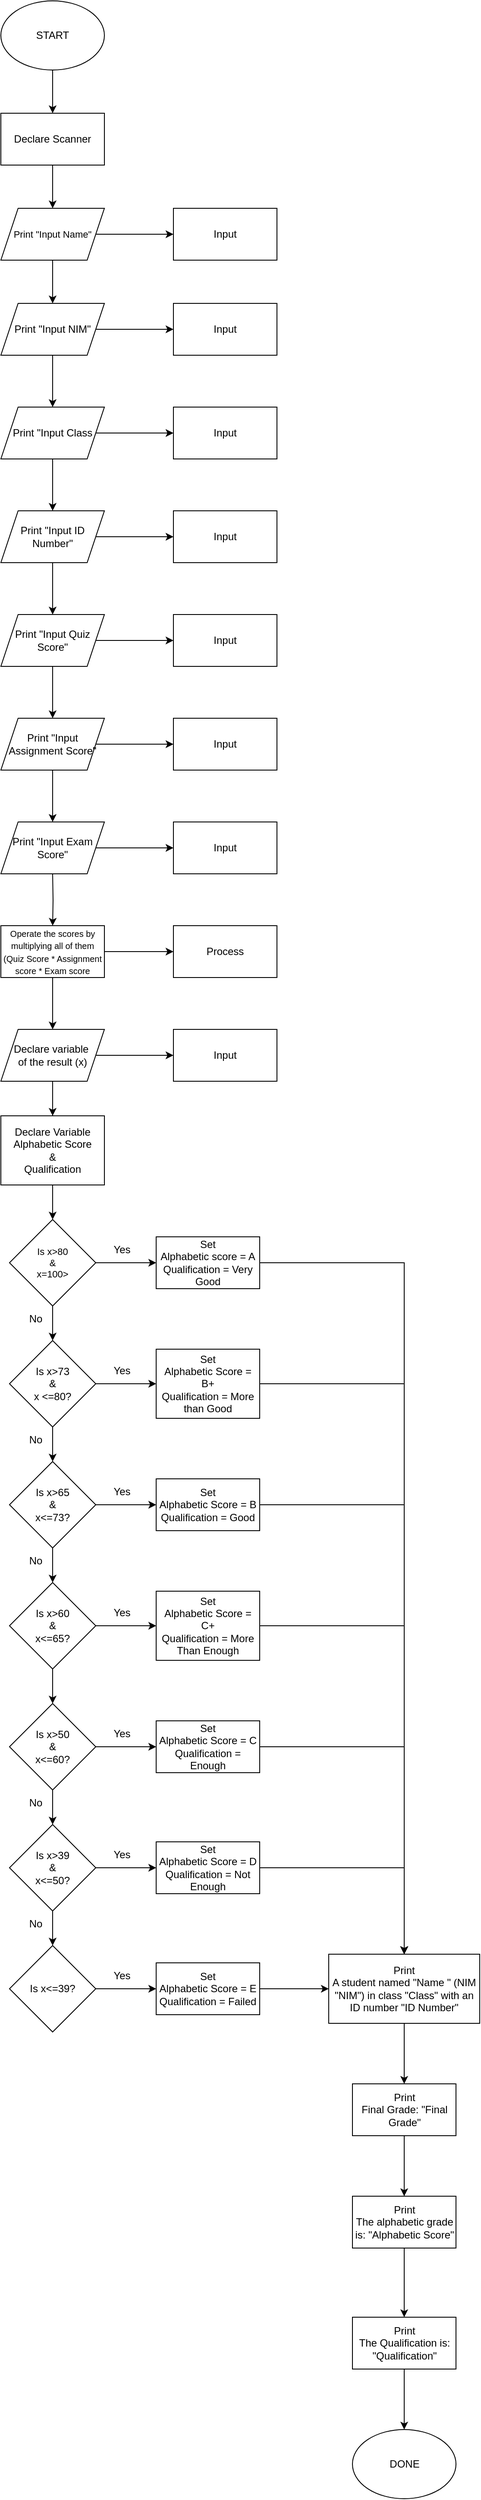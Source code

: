 <mxfile version="24.7.16">
  <diagram name="Page-1" id="ZqWvffdw68QdWxJyanjV">
    <mxGraphModel dx="798" dy="897" grid="1" gridSize="10" guides="1" tooltips="1" connect="1" arrows="1" fold="1" page="1" pageScale="1" pageWidth="850" pageHeight="1100" math="0" shadow="0">
      <root>
        <mxCell id="0" />
        <mxCell id="1" parent="0" />
        <mxCell id="GIsVJO59LhnoSm2gZh34-3" value="" style="edgeStyle=orthogonalEdgeStyle;rounded=0;orthogonalLoop=1;jettySize=auto;html=1;" parent="1" source="GIsVJO59LhnoSm2gZh34-1" target="GIsVJO59LhnoSm2gZh34-2" edge="1">
          <mxGeometry relative="1" as="geometry" />
        </mxCell>
        <mxCell id="GIsVJO59LhnoSm2gZh34-1" value="START" style="ellipse;whiteSpace=wrap;html=1;" parent="1" vertex="1">
          <mxGeometry x="365" y="10" width="120" height="80" as="geometry" />
        </mxCell>
        <mxCell id="GIsVJO59LhnoSm2gZh34-5" value="" style="edgeStyle=orthogonalEdgeStyle;rounded=0;orthogonalLoop=1;jettySize=auto;html=1;" parent="1" source="GIsVJO59LhnoSm2gZh34-2" edge="1">
          <mxGeometry relative="1" as="geometry">
            <mxPoint x="425" y="250" as="targetPoint" />
          </mxGeometry>
        </mxCell>
        <mxCell id="GIsVJO59LhnoSm2gZh34-2" value="Declare Scanner" style="whiteSpace=wrap;html=1;glass=0;" parent="1" vertex="1">
          <mxGeometry x="365" y="140" width="120" height="60" as="geometry" />
        </mxCell>
        <mxCell id="GIsVJO59LhnoSm2gZh34-7" value="" style="edgeStyle=orthogonalEdgeStyle;rounded=0;orthogonalLoop=1;jettySize=auto;html=1;" parent="1" edge="1">
          <mxGeometry relative="1" as="geometry">
            <mxPoint x="425" y="310" as="sourcePoint" />
            <mxPoint x="425" y="360" as="targetPoint" />
          </mxGeometry>
        </mxCell>
        <mxCell id="GIsVJO59LhnoSm2gZh34-9" value="" style="edgeStyle=orthogonalEdgeStyle;rounded=0;orthogonalLoop=1;jettySize=auto;html=1;" parent="1" edge="1">
          <mxGeometry relative="1" as="geometry">
            <mxPoint x="425" y="420" as="sourcePoint" />
            <mxPoint x="425" y="480" as="targetPoint" />
          </mxGeometry>
        </mxCell>
        <mxCell id="GIsVJO59LhnoSm2gZh34-11" value="" style="edgeStyle=orthogonalEdgeStyle;rounded=0;orthogonalLoop=1;jettySize=auto;html=1;" parent="1" edge="1">
          <mxGeometry relative="1" as="geometry">
            <mxPoint x="425" y="540" as="sourcePoint" />
            <mxPoint x="425" y="600" as="targetPoint" />
          </mxGeometry>
        </mxCell>
        <mxCell id="GIsVJO59LhnoSm2gZh34-13" value="" style="edgeStyle=orthogonalEdgeStyle;rounded=0;orthogonalLoop=1;jettySize=auto;html=1;" parent="1" edge="1">
          <mxGeometry relative="1" as="geometry">
            <mxPoint x="425" y="660" as="sourcePoint" />
            <mxPoint x="425" y="720" as="targetPoint" />
          </mxGeometry>
        </mxCell>
        <mxCell id="GIsVJO59LhnoSm2gZh34-15" value="" style="edgeStyle=orthogonalEdgeStyle;rounded=0;orthogonalLoop=1;jettySize=auto;html=1;" parent="1" edge="1">
          <mxGeometry relative="1" as="geometry">
            <mxPoint x="425" y="780" as="sourcePoint" />
            <mxPoint x="425" y="840" as="targetPoint" />
          </mxGeometry>
        </mxCell>
        <mxCell id="GIsVJO59LhnoSm2gZh34-17" value="" style="edgeStyle=orthogonalEdgeStyle;rounded=0;orthogonalLoop=1;jettySize=auto;html=1;" parent="1" edge="1">
          <mxGeometry relative="1" as="geometry">
            <mxPoint x="425" y="900" as="sourcePoint" />
            <mxPoint x="425" y="960" as="targetPoint" />
          </mxGeometry>
        </mxCell>
        <mxCell id="GIsVJO59LhnoSm2gZh34-21" value="" style="edgeStyle=orthogonalEdgeStyle;rounded=0;orthogonalLoop=1;jettySize=auto;html=1;" parent="1" target="GIsVJO59LhnoSm2gZh34-20" edge="1">
          <mxGeometry relative="1" as="geometry">
            <mxPoint x="425" y="1020" as="sourcePoint" />
          </mxGeometry>
        </mxCell>
        <mxCell id="GIsVJO59LhnoSm2gZh34-47" value="" style="edgeStyle=orthogonalEdgeStyle;rounded=0;orthogonalLoop=1;jettySize=auto;html=1;" parent="1" source="GIsVJO59LhnoSm2gZh34-20" target="GIsVJO59LhnoSm2gZh34-46" edge="1">
          <mxGeometry relative="1" as="geometry" />
        </mxCell>
        <mxCell id="GIsVJO59LhnoSm2gZh34-49" value="" style="edgeStyle=orthogonalEdgeStyle;rounded=0;orthogonalLoop=1;jettySize=auto;html=1;" parent="1" source="GIsVJO59LhnoSm2gZh34-20" target="GIsVJO59LhnoSm2gZh34-48" edge="1">
          <mxGeometry relative="1" as="geometry" />
        </mxCell>
        <mxCell id="GIsVJO59LhnoSm2gZh34-20" value="&lt;font style=&quot;font-size: 10px;&quot;&gt;Operate the scores by multiplying all of them (Quiz Score * Assignment score * Exam score&lt;/font&gt;" style="whiteSpace=wrap;html=1;" parent="1" vertex="1">
          <mxGeometry x="365" y="1080" width="120" height="60" as="geometry" />
        </mxCell>
        <mxCell id="GIsVJO59LhnoSm2gZh34-33" value="" style="edgeStyle=orthogonalEdgeStyle;rounded=0;orthogonalLoop=1;jettySize=auto;html=1;" parent="1" source="GIsVJO59LhnoSm2gZh34-25" target="GIsVJO59LhnoSm2gZh34-32" edge="1">
          <mxGeometry relative="1" as="geometry" />
        </mxCell>
        <mxCell id="GIsVJO59LhnoSm2gZh34-25" value="&lt;font style=&quot;font-size: 11px;&quot;&gt;Print &quot;Input Name&quot;&lt;/font&gt;" style="shape=parallelogram;perimeter=parallelogramPerimeter;whiteSpace=wrap;html=1;fixedSize=1;" parent="1" vertex="1">
          <mxGeometry x="365" y="250" width="120" height="60" as="geometry" />
        </mxCell>
        <mxCell id="GIsVJO59LhnoSm2gZh34-35" value="" style="edgeStyle=orthogonalEdgeStyle;rounded=0;orthogonalLoop=1;jettySize=auto;html=1;" parent="1" source="GIsVJO59LhnoSm2gZh34-26" target="GIsVJO59LhnoSm2gZh34-34" edge="1">
          <mxGeometry relative="1" as="geometry" />
        </mxCell>
        <mxCell id="GIsVJO59LhnoSm2gZh34-26" value="Print &quot;Input NIM&quot; " style="shape=parallelogram;perimeter=parallelogramPerimeter;whiteSpace=wrap;html=1;fixedSize=1;" parent="1" vertex="1">
          <mxGeometry x="365" y="360" width="120" height="60" as="geometry" />
        </mxCell>
        <mxCell id="GIsVJO59LhnoSm2gZh34-37" value="" style="edgeStyle=orthogonalEdgeStyle;rounded=0;orthogonalLoop=1;jettySize=auto;html=1;" parent="1" source="GIsVJO59LhnoSm2gZh34-27" target="GIsVJO59LhnoSm2gZh34-36" edge="1">
          <mxGeometry relative="1" as="geometry" />
        </mxCell>
        <mxCell id="GIsVJO59LhnoSm2gZh34-27" value="Print &quot;Input Class" style="shape=parallelogram;perimeter=parallelogramPerimeter;whiteSpace=wrap;html=1;fixedSize=1;" parent="1" vertex="1">
          <mxGeometry x="365" y="480" width="120" height="60" as="geometry" />
        </mxCell>
        <mxCell id="GIsVJO59LhnoSm2gZh34-39" value="" style="edgeStyle=orthogonalEdgeStyle;rounded=0;orthogonalLoop=1;jettySize=auto;html=1;" parent="1" source="GIsVJO59LhnoSm2gZh34-28" target="GIsVJO59LhnoSm2gZh34-38" edge="1">
          <mxGeometry relative="1" as="geometry" />
        </mxCell>
        <mxCell id="GIsVJO59LhnoSm2gZh34-28" value="Print &quot;Input ID Number&quot;" style="shape=parallelogram;perimeter=parallelogramPerimeter;whiteSpace=wrap;html=1;fixedSize=1;" parent="1" vertex="1">
          <mxGeometry x="365" y="600" width="120" height="60" as="geometry" />
        </mxCell>
        <mxCell id="GIsVJO59LhnoSm2gZh34-41" value="" style="edgeStyle=orthogonalEdgeStyle;rounded=0;orthogonalLoop=1;jettySize=auto;html=1;" parent="1" source="GIsVJO59LhnoSm2gZh34-29" target="GIsVJO59LhnoSm2gZh34-40" edge="1">
          <mxGeometry relative="1" as="geometry" />
        </mxCell>
        <mxCell id="GIsVJO59LhnoSm2gZh34-29" value="Print &quot;Input Quiz Score&quot;" style="shape=parallelogram;perimeter=parallelogramPerimeter;whiteSpace=wrap;html=1;fixedSize=1;" parent="1" vertex="1">
          <mxGeometry x="365" y="720" width="120" height="60" as="geometry" />
        </mxCell>
        <mxCell id="GIsVJO59LhnoSm2gZh34-43" value="" style="edgeStyle=orthogonalEdgeStyle;rounded=0;orthogonalLoop=1;jettySize=auto;html=1;" parent="1" source="GIsVJO59LhnoSm2gZh34-30" target="GIsVJO59LhnoSm2gZh34-42" edge="1">
          <mxGeometry relative="1" as="geometry" />
        </mxCell>
        <mxCell id="GIsVJO59LhnoSm2gZh34-30" value="&lt;font style=&quot;font-size: 12px;&quot;&gt;Print &quot;Input Assignment Score&quot;&lt;/font&gt;" style="shape=parallelogram;perimeter=parallelogramPerimeter;whiteSpace=wrap;html=1;fixedSize=1;" parent="1" vertex="1">
          <mxGeometry x="365" y="840" width="120" height="60" as="geometry" />
        </mxCell>
        <mxCell id="GIsVJO59LhnoSm2gZh34-45" value="" style="edgeStyle=orthogonalEdgeStyle;rounded=0;orthogonalLoop=1;jettySize=auto;html=1;" parent="1" source="GIsVJO59LhnoSm2gZh34-31" target="GIsVJO59LhnoSm2gZh34-44" edge="1">
          <mxGeometry relative="1" as="geometry" />
        </mxCell>
        <mxCell id="GIsVJO59LhnoSm2gZh34-31" value="Print &quot;Input Exam Score&quot;" style="shape=parallelogram;perimeter=parallelogramPerimeter;whiteSpace=wrap;html=1;fixedSize=1;" parent="1" vertex="1">
          <mxGeometry x="365" y="960" width="120" height="60" as="geometry" />
        </mxCell>
        <mxCell id="GIsVJO59LhnoSm2gZh34-32" value="Input" style="whiteSpace=wrap;html=1;" parent="1" vertex="1">
          <mxGeometry x="565" y="250" width="120" height="60" as="geometry" />
        </mxCell>
        <mxCell id="GIsVJO59LhnoSm2gZh34-34" value="Input" style="whiteSpace=wrap;html=1;" parent="1" vertex="1">
          <mxGeometry x="565" y="360" width="120" height="60" as="geometry" />
        </mxCell>
        <mxCell id="GIsVJO59LhnoSm2gZh34-36" value="Input" style="whiteSpace=wrap;html=1;" parent="1" vertex="1">
          <mxGeometry x="565" y="480" width="120" height="60" as="geometry" />
        </mxCell>
        <mxCell id="GIsVJO59LhnoSm2gZh34-38" value="Input" style="whiteSpace=wrap;html=1;" parent="1" vertex="1">
          <mxGeometry x="565" y="600" width="120" height="60" as="geometry" />
        </mxCell>
        <mxCell id="GIsVJO59LhnoSm2gZh34-40" value="Input" style="whiteSpace=wrap;html=1;" parent="1" vertex="1">
          <mxGeometry x="565" y="720" width="120" height="60" as="geometry" />
        </mxCell>
        <mxCell id="GIsVJO59LhnoSm2gZh34-42" value="Input" style="whiteSpace=wrap;html=1;" parent="1" vertex="1">
          <mxGeometry x="565" y="840" width="120" height="60" as="geometry" />
        </mxCell>
        <mxCell id="GIsVJO59LhnoSm2gZh34-44" value="Input" style="whiteSpace=wrap;html=1;" parent="1" vertex="1">
          <mxGeometry x="565" y="960" width="120" height="60" as="geometry" />
        </mxCell>
        <mxCell id="GIsVJO59LhnoSm2gZh34-46" value="Process" style="whiteSpace=wrap;html=1;" parent="1" vertex="1">
          <mxGeometry x="565" y="1080" width="120" height="60" as="geometry" />
        </mxCell>
        <mxCell id="GIsVJO59LhnoSm2gZh34-51" value="" style="edgeStyle=orthogonalEdgeStyle;rounded=0;orthogonalLoop=1;jettySize=auto;html=1;" parent="1" source="GIsVJO59LhnoSm2gZh34-48" target="GIsVJO59LhnoSm2gZh34-50" edge="1">
          <mxGeometry relative="1" as="geometry" />
        </mxCell>
        <mxCell id="GIsVJO59LhnoSm2gZh34-53" value="" style="edgeStyle=orthogonalEdgeStyle;rounded=0;orthogonalLoop=1;jettySize=auto;html=1;" parent="1" source="GIsVJO59LhnoSm2gZh34-48" target="GIsVJO59LhnoSm2gZh34-52" edge="1">
          <mxGeometry relative="1" as="geometry" />
        </mxCell>
        <mxCell id="GIsVJO59LhnoSm2gZh34-80" value="" style="edgeStyle=orthogonalEdgeStyle;rounded=0;orthogonalLoop=1;jettySize=auto;html=1;" parent="1" source="GIsVJO59LhnoSm2gZh34-48" target="GIsVJO59LhnoSm2gZh34-79" edge="1">
          <mxGeometry relative="1" as="geometry" />
        </mxCell>
        <mxCell id="GIsVJO59LhnoSm2gZh34-48" value="&lt;div&gt;&lt;font style=&quot;font-size: 12px;&quot;&gt;Declare variable&amp;nbsp;&lt;/font&gt;&lt;/div&gt;&lt;div&gt;&lt;font style=&quot;font-size: 12px;&quot;&gt;of the result (x)&lt;/font&gt;&lt;/div&gt;" style="shape=parallelogram;perimeter=parallelogramPerimeter;whiteSpace=wrap;html=1;fixedSize=1;" parent="1" vertex="1">
          <mxGeometry x="365" y="1200" width="120" height="60" as="geometry" />
        </mxCell>
        <mxCell id="GIsVJO59LhnoSm2gZh34-50" value="Input" style="whiteSpace=wrap;html=1;" parent="1" vertex="1">
          <mxGeometry x="565" y="1200" width="120" height="60" as="geometry" />
        </mxCell>
        <mxCell id="GIsVJO59LhnoSm2gZh34-55" value="" style="edgeStyle=orthogonalEdgeStyle;rounded=0;orthogonalLoop=1;jettySize=auto;html=1;" parent="1" source="GIsVJO59LhnoSm2gZh34-52" target="GIsVJO59LhnoSm2gZh34-54" edge="1">
          <mxGeometry relative="1" as="geometry" />
        </mxCell>
        <mxCell id="GIsVJO59LhnoSm2gZh34-74" value="" style="edgeStyle=orthogonalEdgeStyle;rounded=0;orthogonalLoop=1;jettySize=auto;html=1;" parent="1" source="GIsVJO59LhnoSm2gZh34-52" target="GIsVJO59LhnoSm2gZh34-73" edge="1">
          <mxGeometry relative="1" as="geometry" />
        </mxCell>
        <mxCell id="GIsVJO59LhnoSm2gZh34-52" value="&lt;div style=&quot;font-size: 11px;&quot;&gt;&lt;font style=&quot;font-size: 11px;&quot;&gt;Is x&amp;gt;80&lt;/font&gt;&lt;/div&gt;&lt;div style=&quot;font-size: 11px;&quot;&gt;&lt;font style=&quot;font-size: 11px;&quot;&gt;&amp;amp;&lt;/font&gt;&lt;/div&gt;&lt;div style=&quot;font-size: 11px;&quot;&gt;&lt;font style=&quot;font-size: 11px;&quot;&gt;x=100&amp;gt;&lt;br&gt;&lt;/font&gt;&lt;/div&gt;" style="rhombus;whiteSpace=wrap;html=1;" parent="1" vertex="1">
          <mxGeometry x="375" y="1420" width="100" height="100" as="geometry" />
        </mxCell>
        <mxCell id="GIsVJO59LhnoSm2gZh34-57" value="" style="edgeStyle=orthogonalEdgeStyle;rounded=0;orthogonalLoop=1;jettySize=auto;html=1;" parent="1" source="GIsVJO59LhnoSm2gZh34-54" target="GIsVJO59LhnoSm2gZh34-56" edge="1">
          <mxGeometry relative="1" as="geometry" />
        </mxCell>
        <mxCell id="GIsVJO59LhnoSm2gZh34-82" value="" style="edgeStyle=orthogonalEdgeStyle;rounded=0;orthogonalLoop=1;jettySize=auto;html=1;" parent="1" source="GIsVJO59LhnoSm2gZh34-54" target="GIsVJO59LhnoSm2gZh34-81" edge="1">
          <mxGeometry relative="1" as="geometry" />
        </mxCell>
        <mxCell id="GIsVJO59LhnoSm2gZh34-54" value="&lt;div&gt;Is x&amp;gt;73&lt;/div&gt;&lt;div&gt;&amp;amp;&lt;/div&gt;&lt;div&gt;x &amp;lt;=80?&lt;br&gt;&lt;/div&gt;" style="rhombus;whiteSpace=wrap;html=1;" parent="1" vertex="1">
          <mxGeometry x="375" y="1560" width="100" height="100" as="geometry" />
        </mxCell>
        <mxCell id="GIsVJO59LhnoSm2gZh34-59" value="" style="edgeStyle=orthogonalEdgeStyle;rounded=0;orthogonalLoop=1;jettySize=auto;html=1;" parent="1" source="GIsVJO59LhnoSm2gZh34-56" target="GIsVJO59LhnoSm2gZh34-58" edge="1">
          <mxGeometry relative="1" as="geometry" />
        </mxCell>
        <mxCell id="GIsVJO59LhnoSm2gZh34-86" value="" style="edgeStyle=orthogonalEdgeStyle;rounded=0;orthogonalLoop=1;jettySize=auto;html=1;" parent="1" source="GIsVJO59LhnoSm2gZh34-56" target="GIsVJO59LhnoSm2gZh34-85" edge="1">
          <mxGeometry relative="1" as="geometry" />
        </mxCell>
        <mxCell id="GIsVJO59LhnoSm2gZh34-56" value="&lt;div&gt;Is x&amp;gt;65&lt;/div&gt;&lt;div&gt;&amp;amp;&lt;/div&gt;&lt;div&gt;x&amp;lt;=73?&lt;br&gt;&lt;/div&gt;" style="rhombus;whiteSpace=wrap;html=1;" parent="1" vertex="1">
          <mxGeometry x="375" y="1700" width="100" height="100" as="geometry" />
        </mxCell>
        <mxCell id="GIsVJO59LhnoSm2gZh34-61" value="" style="edgeStyle=orthogonalEdgeStyle;rounded=0;orthogonalLoop=1;jettySize=auto;html=1;" parent="1" source="GIsVJO59LhnoSm2gZh34-58" target="GIsVJO59LhnoSm2gZh34-60" edge="1">
          <mxGeometry relative="1" as="geometry" />
        </mxCell>
        <mxCell id="GIsVJO59LhnoSm2gZh34-88" value="" style="edgeStyle=orthogonalEdgeStyle;rounded=0;orthogonalLoop=1;jettySize=auto;html=1;" parent="1" source="GIsVJO59LhnoSm2gZh34-58" target="GIsVJO59LhnoSm2gZh34-87" edge="1">
          <mxGeometry relative="1" as="geometry" />
        </mxCell>
        <mxCell id="GIsVJO59LhnoSm2gZh34-58" value="&lt;div&gt;Is x&amp;gt;60&lt;/div&gt;&lt;div&gt;&amp;amp;&lt;/div&gt;&lt;div&gt;x&amp;lt;=65?&lt;br&gt;&lt;/div&gt;" style="rhombus;whiteSpace=wrap;html=1;" parent="1" vertex="1">
          <mxGeometry x="375" y="1840" width="100" height="100" as="geometry" />
        </mxCell>
        <mxCell id="GIsVJO59LhnoSm2gZh34-65" value="" style="edgeStyle=orthogonalEdgeStyle;rounded=0;orthogonalLoop=1;jettySize=auto;html=1;" parent="1" source="GIsVJO59LhnoSm2gZh34-60" target="GIsVJO59LhnoSm2gZh34-64" edge="1">
          <mxGeometry relative="1" as="geometry" />
        </mxCell>
        <mxCell id="GIsVJO59LhnoSm2gZh34-90" value="" style="edgeStyle=orthogonalEdgeStyle;rounded=0;orthogonalLoop=1;jettySize=auto;html=1;" parent="1" source="GIsVJO59LhnoSm2gZh34-60" target="GIsVJO59LhnoSm2gZh34-89" edge="1">
          <mxGeometry relative="1" as="geometry" />
        </mxCell>
        <mxCell id="GIsVJO59LhnoSm2gZh34-60" value="&lt;div&gt;Is x&amp;gt;50&lt;/div&gt;&lt;div&gt;&amp;amp;&lt;/div&gt;&lt;div&gt;x&amp;lt;=60?&lt;br&gt;&lt;/div&gt;" style="rhombus;whiteSpace=wrap;html=1;" parent="1" vertex="1">
          <mxGeometry x="375" y="1980" width="100" height="100" as="geometry" />
        </mxCell>
        <mxCell id="GIsVJO59LhnoSm2gZh34-67" value="" style="edgeStyle=orthogonalEdgeStyle;rounded=0;orthogonalLoop=1;jettySize=auto;html=1;" parent="1" source="GIsVJO59LhnoSm2gZh34-64" target="GIsVJO59LhnoSm2gZh34-66" edge="1">
          <mxGeometry relative="1" as="geometry" />
        </mxCell>
        <mxCell id="GIsVJO59LhnoSm2gZh34-92" value="" style="edgeStyle=orthogonalEdgeStyle;rounded=0;orthogonalLoop=1;jettySize=auto;html=1;" parent="1" source="GIsVJO59LhnoSm2gZh34-64" target="GIsVJO59LhnoSm2gZh34-91" edge="1">
          <mxGeometry relative="1" as="geometry" />
        </mxCell>
        <mxCell id="GIsVJO59LhnoSm2gZh34-64" value="&lt;div&gt;Is x&amp;gt;39&lt;/div&gt;&lt;div&gt;&amp;amp;&lt;/div&gt;&lt;div&gt;x&amp;lt;=50?&lt;br&gt;&lt;/div&gt;" style="rhombus;whiteSpace=wrap;html=1;" parent="1" vertex="1">
          <mxGeometry x="375" y="2120" width="100" height="100" as="geometry" />
        </mxCell>
        <mxCell id="GIsVJO59LhnoSm2gZh34-84" value="" style="edgeStyle=orthogonalEdgeStyle;rounded=0;orthogonalLoop=1;jettySize=auto;html=1;" parent="1" source="GIsVJO59LhnoSm2gZh34-66" target="GIsVJO59LhnoSm2gZh34-83" edge="1">
          <mxGeometry relative="1" as="geometry" />
        </mxCell>
        <mxCell id="GIsVJO59LhnoSm2gZh34-66" value="Is x&amp;lt;=39?" style="rhombus;whiteSpace=wrap;html=1;" parent="1" vertex="1">
          <mxGeometry x="375" y="2260" width="100" height="100" as="geometry" />
        </mxCell>
        <mxCell id="GIsVJO59LhnoSm2gZh34-68" value="No" style="text;html=1;align=center;verticalAlign=middle;resizable=0;points=[];autosize=1;strokeColor=none;fillColor=none;" parent="1" vertex="1">
          <mxGeometry x="385" y="1520" width="40" height="30" as="geometry" />
        </mxCell>
        <mxCell id="GIsVJO59LhnoSm2gZh34-69" value="No" style="text;html=1;align=center;verticalAlign=middle;resizable=0;points=[];autosize=1;strokeColor=none;fillColor=none;" parent="1" vertex="1">
          <mxGeometry x="385" y="1660" width="40" height="30" as="geometry" />
        </mxCell>
        <mxCell id="GIsVJO59LhnoSm2gZh34-70" value="No" style="text;html=1;align=center;verticalAlign=middle;resizable=0;points=[];autosize=1;strokeColor=none;fillColor=none;" parent="1" vertex="1">
          <mxGeometry x="385" y="1800" width="40" height="30" as="geometry" />
        </mxCell>
        <mxCell id="GIsVJO59LhnoSm2gZh34-71" value="No" style="text;html=1;align=center;verticalAlign=middle;resizable=0;points=[];autosize=1;strokeColor=none;fillColor=none;" parent="1" vertex="1">
          <mxGeometry x="385" y="2080" width="40" height="30" as="geometry" />
        </mxCell>
        <mxCell id="GIsVJO59LhnoSm2gZh34-72" value="No" style="text;html=1;align=center;verticalAlign=middle;resizable=0;points=[];autosize=1;strokeColor=none;fillColor=none;" parent="1" vertex="1">
          <mxGeometry x="385" y="2220" width="40" height="30" as="geometry" />
        </mxCell>
        <mxCell id="GIsVJO59LhnoSm2gZh34-97" style="edgeStyle=orthogonalEdgeStyle;rounded=0;orthogonalLoop=1;jettySize=auto;html=1;entryX=0.5;entryY=0;entryDx=0;entryDy=0;" parent="1" source="GIsVJO59LhnoSm2gZh34-73" target="GIsVJO59LhnoSm2gZh34-95" edge="1">
          <mxGeometry relative="1" as="geometry" />
        </mxCell>
        <mxCell id="GIsVJO59LhnoSm2gZh34-73" value="&lt;div&gt;Set&lt;/div&gt;&lt;div&gt;Alphabetic score = A&lt;/div&gt;&lt;div&gt;Qualification = Very Good&lt;br&gt;&lt;/div&gt;" style="whiteSpace=wrap;html=1;" parent="1" vertex="1">
          <mxGeometry x="545" y="1440" width="120" height="60" as="geometry" />
        </mxCell>
        <mxCell id="GIsVJO59LhnoSm2gZh34-79" value="&lt;div&gt;Declare Variable&lt;/div&gt;&lt;div&gt;Alphabetic Score&lt;br&gt;&amp;amp;&lt;/div&gt;&lt;div&gt;Qualification&lt;br&gt;&lt;/div&gt;" style="whiteSpace=wrap;html=1;" parent="1" vertex="1">
          <mxGeometry x="365" y="1300" width="120" height="80" as="geometry" />
        </mxCell>
        <mxCell id="GIsVJO59LhnoSm2gZh34-98" style="edgeStyle=orthogonalEdgeStyle;rounded=0;orthogonalLoop=1;jettySize=auto;html=1;entryX=0.5;entryY=0;entryDx=0;entryDy=0;" parent="1" source="GIsVJO59LhnoSm2gZh34-81" target="GIsVJO59LhnoSm2gZh34-95" edge="1">
          <mxGeometry relative="1" as="geometry">
            <mxPoint x="830" y="2270" as="targetPoint" />
          </mxGeometry>
        </mxCell>
        <mxCell id="GIsVJO59LhnoSm2gZh34-81" value="&lt;div&gt;Set&lt;/div&gt;&lt;div&gt;Alphabetic Score = B+&lt;/div&gt;&lt;div&gt;Qualification = More than Good&lt;br&gt;&lt;/div&gt;" style="whiteSpace=wrap;html=1;" parent="1" vertex="1">
          <mxGeometry x="545" y="1570" width="120" height="80" as="geometry" />
        </mxCell>
        <mxCell id="GIsVJO59LhnoSm2gZh34-96" value="" style="edgeStyle=orthogonalEdgeStyle;rounded=0;orthogonalLoop=1;jettySize=auto;html=1;" parent="1" source="GIsVJO59LhnoSm2gZh34-83" target="GIsVJO59LhnoSm2gZh34-95" edge="1">
          <mxGeometry relative="1" as="geometry" />
        </mxCell>
        <mxCell id="GIsVJO59LhnoSm2gZh34-83" value="&lt;div&gt;Set&lt;/div&gt;&lt;div&gt;Alphabetic Score = E&lt;/div&gt;&lt;div&gt;Qualification = Failed&lt;br&gt;&lt;/div&gt;" style="whiteSpace=wrap;html=1;" parent="1" vertex="1">
          <mxGeometry x="545" y="2280" width="120" height="60" as="geometry" />
        </mxCell>
        <mxCell id="GIsVJO59LhnoSm2gZh34-99" style="edgeStyle=orthogonalEdgeStyle;rounded=0;orthogonalLoop=1;jettySize=auto;html=1;entryX=0.5;entryY=0;entryDx=0;entryDy=0;" parent="1" source="GIsVJO59LhnoSm2gZh34-85" target="GIsVJO59LhnoSm2gZh34-95" edge="1">
          <mxGeometry relative="1" as="geometry" />
        </mxCell>
        <mxCell id="GIsVJO59LhnoSm2gZh34-85" value="&lt;div&gt;Set&lt;/div&gt;&lt;div&gt;Alphabetic Score = B&lt;/div&gt;&lt;div&gt;Qualification = Good&lt;br&gt;&lt;/div&gt;" style="whiteSpace=wrap;html=1;" parent="1" vertex="1">
          <mxGeometry x="545" y="1720" width="120" height="60" as="geometry" />
        </mxCell>
        <mxCell id="GIsVJO59LhnoSm2gZh34-100" style="edgeStyle=orthogonalEdgeStyle;rounded=0;orthogonalLoop=1;jettySize=auto;html=1;entryX=0.5;entryY=0;entryDx=0;entryDy=0;" parent="1" source="GIsVJO59LhnoSm2gZh34-87" target="GIsVJO59LhnoSm2gZh34-95" edge="1">
          <mxGeometry relative="1" as="geometry">
            <mxPoint x="830" y="2270" as="targetPoint" />
          </mxGeometry>
        </mxCell>
        <mxCell id="GIsVJO59LhnoSm2gZh34-87" value="&lt;div&gt;Set&lt;/div&gt;&lt;div&gt;Alphabetic Score = C+&lt;/div&gt;&lt;div&gt;Qualification = More Than Enough&lt;br&gt;&lt;/div&gt;" style="whiteSpace=wrap;html=1;" parent="1" vertex="1">
          <mxGeometry x="545" y="1850" width="120" height="80" as="geometry" />
        </mxCell>
        <mxCell id="GIsVJO59LhnoSm2gZh34-101" style="edgeStyle=orthogonalEdgeStyle;rounded=0;orthogonalLoop=1;jettySize=auto;html=1;entryX=0.5;entryY=0;entryDx=0;entryDy=0;" parent="1" source="GIsVJO59LhnoSm2gZh34-89" target="GIsVJO59LhnoSm2gZh34-95" edge="1">
          <mxGeometry relative="1" as="geometry" />
        </mxCell>
        <mxCell id="GIsVJO59LhnoSm2gZh34-89" value="&lt;div&gt;Set&lt;/div&gt;&lt;div&gt;Alphabetic Score = C&lt;/div&gt;&lt;div&gt;Qualification = Enough&lt;br&gt;&lt;/div&gt;" style="whiteSpace=wrap;html=1;" parent="1" vertex="1">
          <mxGeometry x="545" y="2000" width="120" height="60" as="geometry" />
        </mxCell>
        <mxCell id="GIsVJO59LhnoSm2gZh34-102" style="edgeStyle=orthogonalEdgeStyle;rounded=0;orthogonalLoop=1;jettySize=auto;html=1;entryX=0.5;entryY=0;entryDx=0;entryDy=0;" parent="1" source="GIsVJO59LhnoSm2gZh34-91" target="GIsVJO59LhnoSm2gZh34-95" edge="1">
          <mxGeometry relative="1" as="geometry">
            <mxPoint x="830" y="2270" as="targetPoint" />
          </mxGeometry>
        </mxCell>
        <mxCell id="GIsVJO59LhnoSm2gZh34-91" value="&lt;div&gt;Set&lt;/div&gt;&lt;div&gt;Alphabetic Score = D&lt;/div&gt;&lt;div&gt;Qualification = Not Enough&lt;br&gt;&lt;/div&gt;" style="whiteSpace=wrap;html=1;" parent="1" vertex="1">
          <mxGeometry x="545" y="2140" width="120" height="60" as="geometry" />
        </mxCell>
        <mxCell id="GIsVJO59LhnoSm2gZh34-104" value="" style="edgeStyle=orthogonalEdgeStyle;rounded=0;orthogonalLoop=1;jettySize=auto;html=1;" parent="1" source="GIsVJO59LhnoSm2gZh34-95" target="GIsVJO59LhnoSm2gZh34-103" edge="1">
          <mxGeometry relative="1" as="geometry" />
        </mxCell>
        <mxCell id="GIsVJO59LhnoSm2gZh34-95" value="&lt;div&gt;Print&lt;/div&gt;&lt;div&gt;A student named &quot;Name &quot; (NIM &quot;NIM&quot;) in class &quot;Class&quot; with an ID number &quot;ID Number&quot;&lt;br&gt;&lt;/div&gt;" style="whiteSpace=wrap;html=1;" parent="1" vertex="1">
          <mxGeometry x="745" y="2270" width="175" height="80" as="geometry" />
        </mxCell>
        <mxCell id="GIsVJO59LhnoSm2gZh34-106" value="" style="edgeStyle=orthogonalEdgeStyle;rounded=0;orthogonalLoop=1;jettySize=auto;html=1;" parent="1" source="GIsVJO59LhnoSm2gZh34-103" target="GIsVJO59LhnoSm2gZh34-105" edge="1">
          <mxGeometry relative="1" as="geometry" />
        </mxCell>
        <mxCell id="GIsVJO59LhnoSm2gZh34-103" value="&lt;div&gt;Print&lt;/div&gt;&lt;div&gt;Final Grade: &quot;Final Grade&quot;&lt;br&gt;&lt;/div&gt;" style="whiteSpace=wrap;html=1;" parent="1" vertex="1">
          <mxGeometry x="772.5" y="2420" width="120" height="60" as="geometry" />
        </mxCell>
        <mxCell id="GIsVJO59LhnoSm2gZh34-108" value="" style="edgeStyle=orthogonalEdgeStyle;rounded=0;orthogonalLoop=1;jettySize=auto;html=1;" parent="1" source="GIsVJO59LhnoSm2gZh34-105" target="GIsVJO59LhnoSm2gZh34-107" edge="1">
          <mxGeometry relative="1" as="geometry" />
        </mxCell>
        <mxCell id="GIsVJO59LhnoSm2gZh34-105" value="&lt;div&gt;Print&lt;/div&gt;&lt;div&gt;The alphabetic grade is: &quot;Alphabetic Score&quot; &lt;br&gt;&lt;/div&gt;" style="whiteSpace=wrap;html=1;" parent="1" vertex="1">
          <mxGeometry x="772.5" y="2550" width="120" height="60" as="geometry" />
        </mxCell>
        <mxCell id="pCcU-GzVdlDXDMoZ8liL-2" value="" style="edgeStyle=orthogonalEdgeStyle;rounded=0;orthogonalLoop=1;jettySize=auto;html=1;" edge="1" parent="1" source="GIsVJO59LhnoSm2gZh34-107">
          <mxGeometry relative="1" as="geometry">
            <mxPoint x="832.5" y="2820" as="targetPoint" />
          </mxGeometry>
        </mxCell>
        <mxCell id="GIsVJO59LhnoSm2gZh34-107" value="&lt;div&gt;Print&lt;/div&gt;&lt;div&gt;The Qualification is: &quot;Qualification&quot;&lt;br&gt;&lt;/div&gt;" style="whiteSpace=wrap;html=1;" parent="1" vertex="1">
          <mxGeometry x="772.5" y="2690" width="120" height="60" as="geometry" />
        </mxCell>
        <mxCell id="GIsVJO59LhnoSm2gZh34-109" value="Yes" style="text;html=1;align=center;verticalAlign=middle;resizable=0;points=[];autosize=1;strokeColor=none;fillColor=none;" parent="1" vertex="1">
          <mxGeometry x="485" y="1440" width="40" height="30" as="geometry" />
        </mxCell>
        <mxCell id="GIsVJO59LhnoSm2gZh34-110" value="Yes" style="text;html=1;align=center;verticalAlign=middle;resizable=0;points=[];autosize=1;strokeColor=none;fillColor=none;" parent="1" vertex="1">
          <mxGeometry x="485" y="1580" width="40" height="30" as="geometry" />
        </mxCell>
        <mxCell id="GIsVJO59LhnoSm2gZh34-111" value="Yes" style="text;html=1;align=center;verticalAlign=middle;resizable=0;points=[];autosize=1;strokeColor=none;fillColor=none;" parent="1" vertex="1">
          <mxGeometry x="485" y="1720" width="40" height="30" as="geometry" />
        </mxCell>
        <mxCell id="GIsVJO59LhnoSm2gZh34-112" value="Yes" style="text;html=1;align=center;verticalAlign=middle;resizable=0;points=[];autosize=1;strokeColor=none;fillColor=none;" parent="1" vertex="1">
          <mxGeometry x="485" y="1860" width="40" height="30" as="geometry" />
        </mxCell>
        <mxCell id="GIsVJO59LhnoSm2gZh34-113" value="Yes" style="text;html=1;align=center;verticalAlign=middle;resizable=0;points=[];autosize=1;strokeColor=none;fillColor=none;" parent="1" vertex="1">
          <mxGeometry x="485" y="2000" width="40" height="30" as="geometry" />
        </mxCell>
        <mxCell id="GIsVJO59LhnoSm2gZh34-114" value="Yes" style="text;html=1;align=center;verticalAlign=middle;resizable=0;points=[];autosize=1;strokeColor=none;fillColor=none;" parent="1" vertex="1">
          <mxGeometry x="485" y="2140" width="40" height="30" as="geometry" />
        </mxCell>
        <mxCell id="GIsVJO59LhnoSm2gZh34-115" value="Yes" style="text;html=1;align=center;verticalAlign=middle;resizable=0;points=[];autosize=1;strokeColor=none;fillColor=none;" parent="1" vertex="1">
          <mxGeometry x="485" y="2280" width="40" height="30" as="geometry" />
        </mxCell>
        <mxCell id="pCcU-GzVdlDXDMoZ8liL-3" value="DONE" style="ellipse;whiteSpace=wrap;html=1;" vertex="1" parent="1">
          <mxGeometry x="772.5" y="2820" width="120" height="80" as="geometry" />
        </mxCell>
      </root>
    </mxGraphModel>
  </diagram>
</mxfile>
